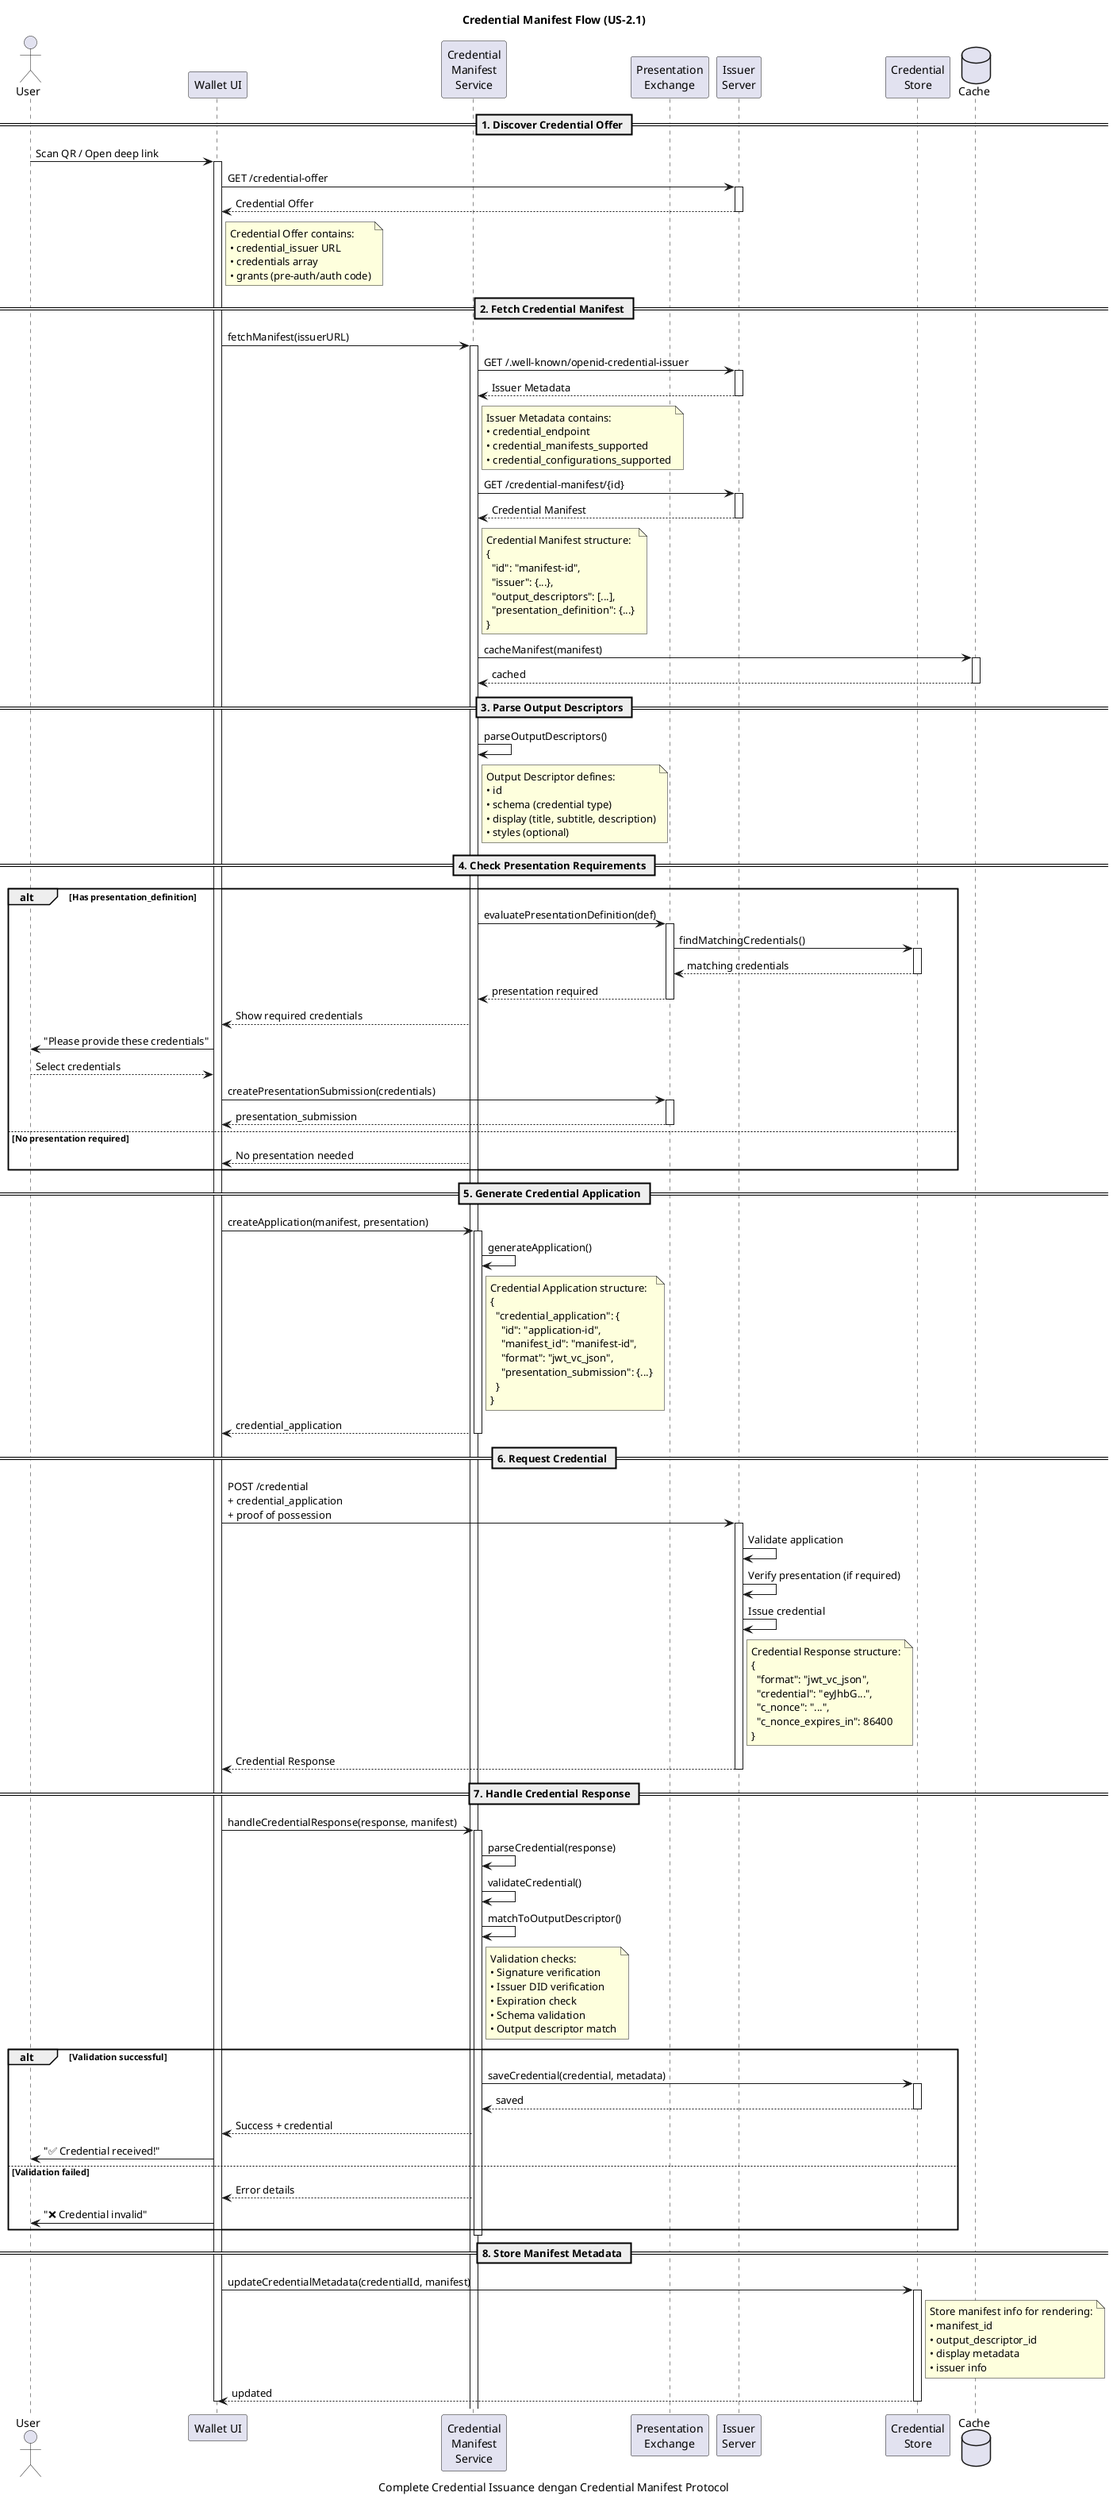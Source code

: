 @startuml
title Credential Manifest Flow (US-2.1)
caption Complete Credential Issuance dengan Credential Manifest Protocol

actor User
participant "Wallet UI" as UI
participant "Credential\nManifest\nService" as Manifest
participant "Presentation\nExchange" as PEx
participant "Issuer\nServer" as Issuer
participant "Credential\nStore" as Store
database "Cache" as Cache

== 1. Discover Credential Offer ==
User -> UI: Scan QR / Open deep link
activate UI
UI -> Issuer: GET /credential-offer
activate Issuer
Issuer --> UI: Credential Offer
deactivate Issuer

note right of UI
Credential Offer contains:
• credential_issuer URL
• credentials array
• grants (pre-auth/auth code)
end note

== 2. Fetch Credential Manifest ==
UI -> Manifest: fetchManifest(issuerURL)
activate Manifest
Manifest -> Issuer: GET /.well-known/openid-credential-issuer
activate Issuer
Issuer --> Manifest: Issuer Metadata
deactivate Issuer

note right of Manifest
Issuer Metadata contains:
• credential_endpoint
• credential_manifests_supported
• credential_configurations_supported
end note

Manifest -> Issuer: GET /credential-manifest/{id}
activate Issuer
Issuer --> Manifest: Credential Manifest
deactivate Issuer

note right of Manifest
Credential Manifest structure:
{
  "id": "manifest-id",
  "issuer": {...},
  "output_descriptors": [...],
  "presentation_definition": {...}
}
end note

Manifest -> Cache: cacheManifest(manifest)
activate Cache
Cache --> Manifest: cached
deactivate Cache

== 3. Parse Output Descriptors ==
Manifest -> Manifest: parseOutputDescriptors()
note right of Manifest
Output Descriptor defines:
• id
• schema (credential type)
• display (title, subtitle, description)
• styles (optional)
end note

== 4. Check Presentation Requirements ==
alt Has presentation_definition
    Manifest -> PEx: evaluatePresentationDefinition(def)
    activate PEx
    PEx -> Store: findMatchingCredentials()
    activate Store
    Store --> PEx: matching credentials
    deactivate Store
    
    PEx --> Manifest: presentation required
    deactivate PEx
    
    Manifest --> UI: Show required credentials
    UI -> User: "Please provide these credentials"
    User --> UI: Select credentials
    
    UI -> PEx: createPresentationSubmission(credentials)
    activate PEx
    PEx --> UI: presentation_submission
    deactivate PEx
else No presentation required
    Manifest --> UI: No presentation needed
end

== 5. Generate Credential Application ==
UI -> Manifest: createApplication(manifest, presentation)
activate Manifest

Manifest -> Manifest: generateApplication()
note right of Manifest
Credential Application structure:
{
  "credential_application": {
    "id": "application-id",
    "manifest_id": "manifest-id",
    "format": "jwt_vc_json",
    "presentation_submission": {...}
  }
}
end note

Manifest --> UI: credential_application
deactivate Manifest

== 6. Request Credential ==
UI -> Issuer: POST /credential\n+ credential_application\n+ proof of possession
activate Issuer

Issuer -> Issuer: Validate application
Issuer -> Issuer: Verify presentation (if required)
Issuer -> Issuer: Issue credential

note right of Issuer
Credential Response structure:
{
  "format": "jwt_vc_json",
  "credential": "eyJhbG...",
  "c_nonce": "...",
  "c_nonce_expires_in": 86400
}
end note

Issuer --> UI: Credential Response
deactivate Issuer

== 7. Handle Credential Response ==
UI -> Manifest: handleCredentialResponse(response, manifest)
activate Manifest

Manifest -> Manifest: parseCredential(response)
Manifest -> Manifest: validateCredential()
Manifest -> Manifest: matchToOutputDescriptor()

note right of Manifest
Validation checks:
• Signature verification
• Issuer DID verification
• Expiration check
• Schema validation
• Output descriptor match
end note

alt Validation successful
    Manifest -> Store: saveCredential(credential, metadata)
    activate Store
    Store --> Manifest: saved
    deactivate Store
    
    Manifest --> UI: Success + credential
    UI -> User: "✅ Credential received!"
else Validation failed
    Manifest --> UI: Error details
    UI -> User: "❌ Credential invalid"
end

deactivate Manifest

== 8. Store Manifest Metadata ==
UI -> Store: updateCredentialMetadata(credentialId, manifest)
activate Store

note right of Store
Store manifest info for rendering:
• manifest_id
• output_descriptor_id
• display metadata
• issuer info
end note

Store --> UI: updated
deactivate Store

deactivate UI

@enduml
